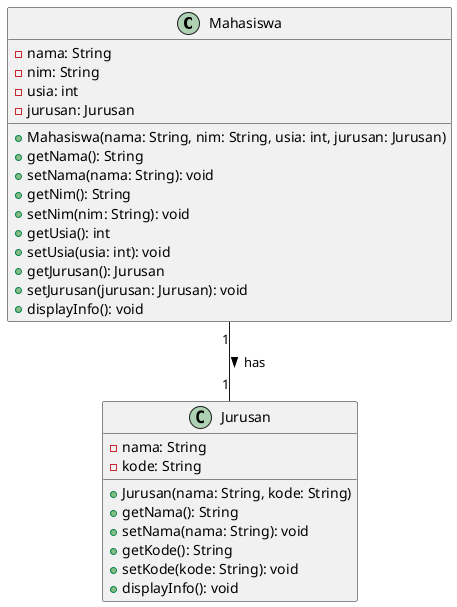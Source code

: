 @startuml Mahasiswa2

class Mahasiswa {
  -nama: String
  -nim: String
  -usia: int
  -jurusan: Jurusan
  +Mahasiswa(nama: String, nim: String, usia: int, jurusan: Jurusan)
  +getNama(): String
  +setNama(nama: String): void
  +getNim(): String
  +setNim(nim: String): void
  +getUsia(): int
  +setUsia(usia: int): void
  +getJurusan(): Jurusan
  +setJurusan(jurusan: Jurusan): void
  +displayInfo(): void
}

class Jurusan {
  -nama: String
  -kode: String
  +Jurusan(nama: String, kode: String)
  +getNama(): String
  +setNama(nama: String): void
  +getKode(): String
  +setKode(kode: String): void
  +displayInfo(): void
}

Mahasiswa "1" -- "1" Jurusan : has >

@enduml